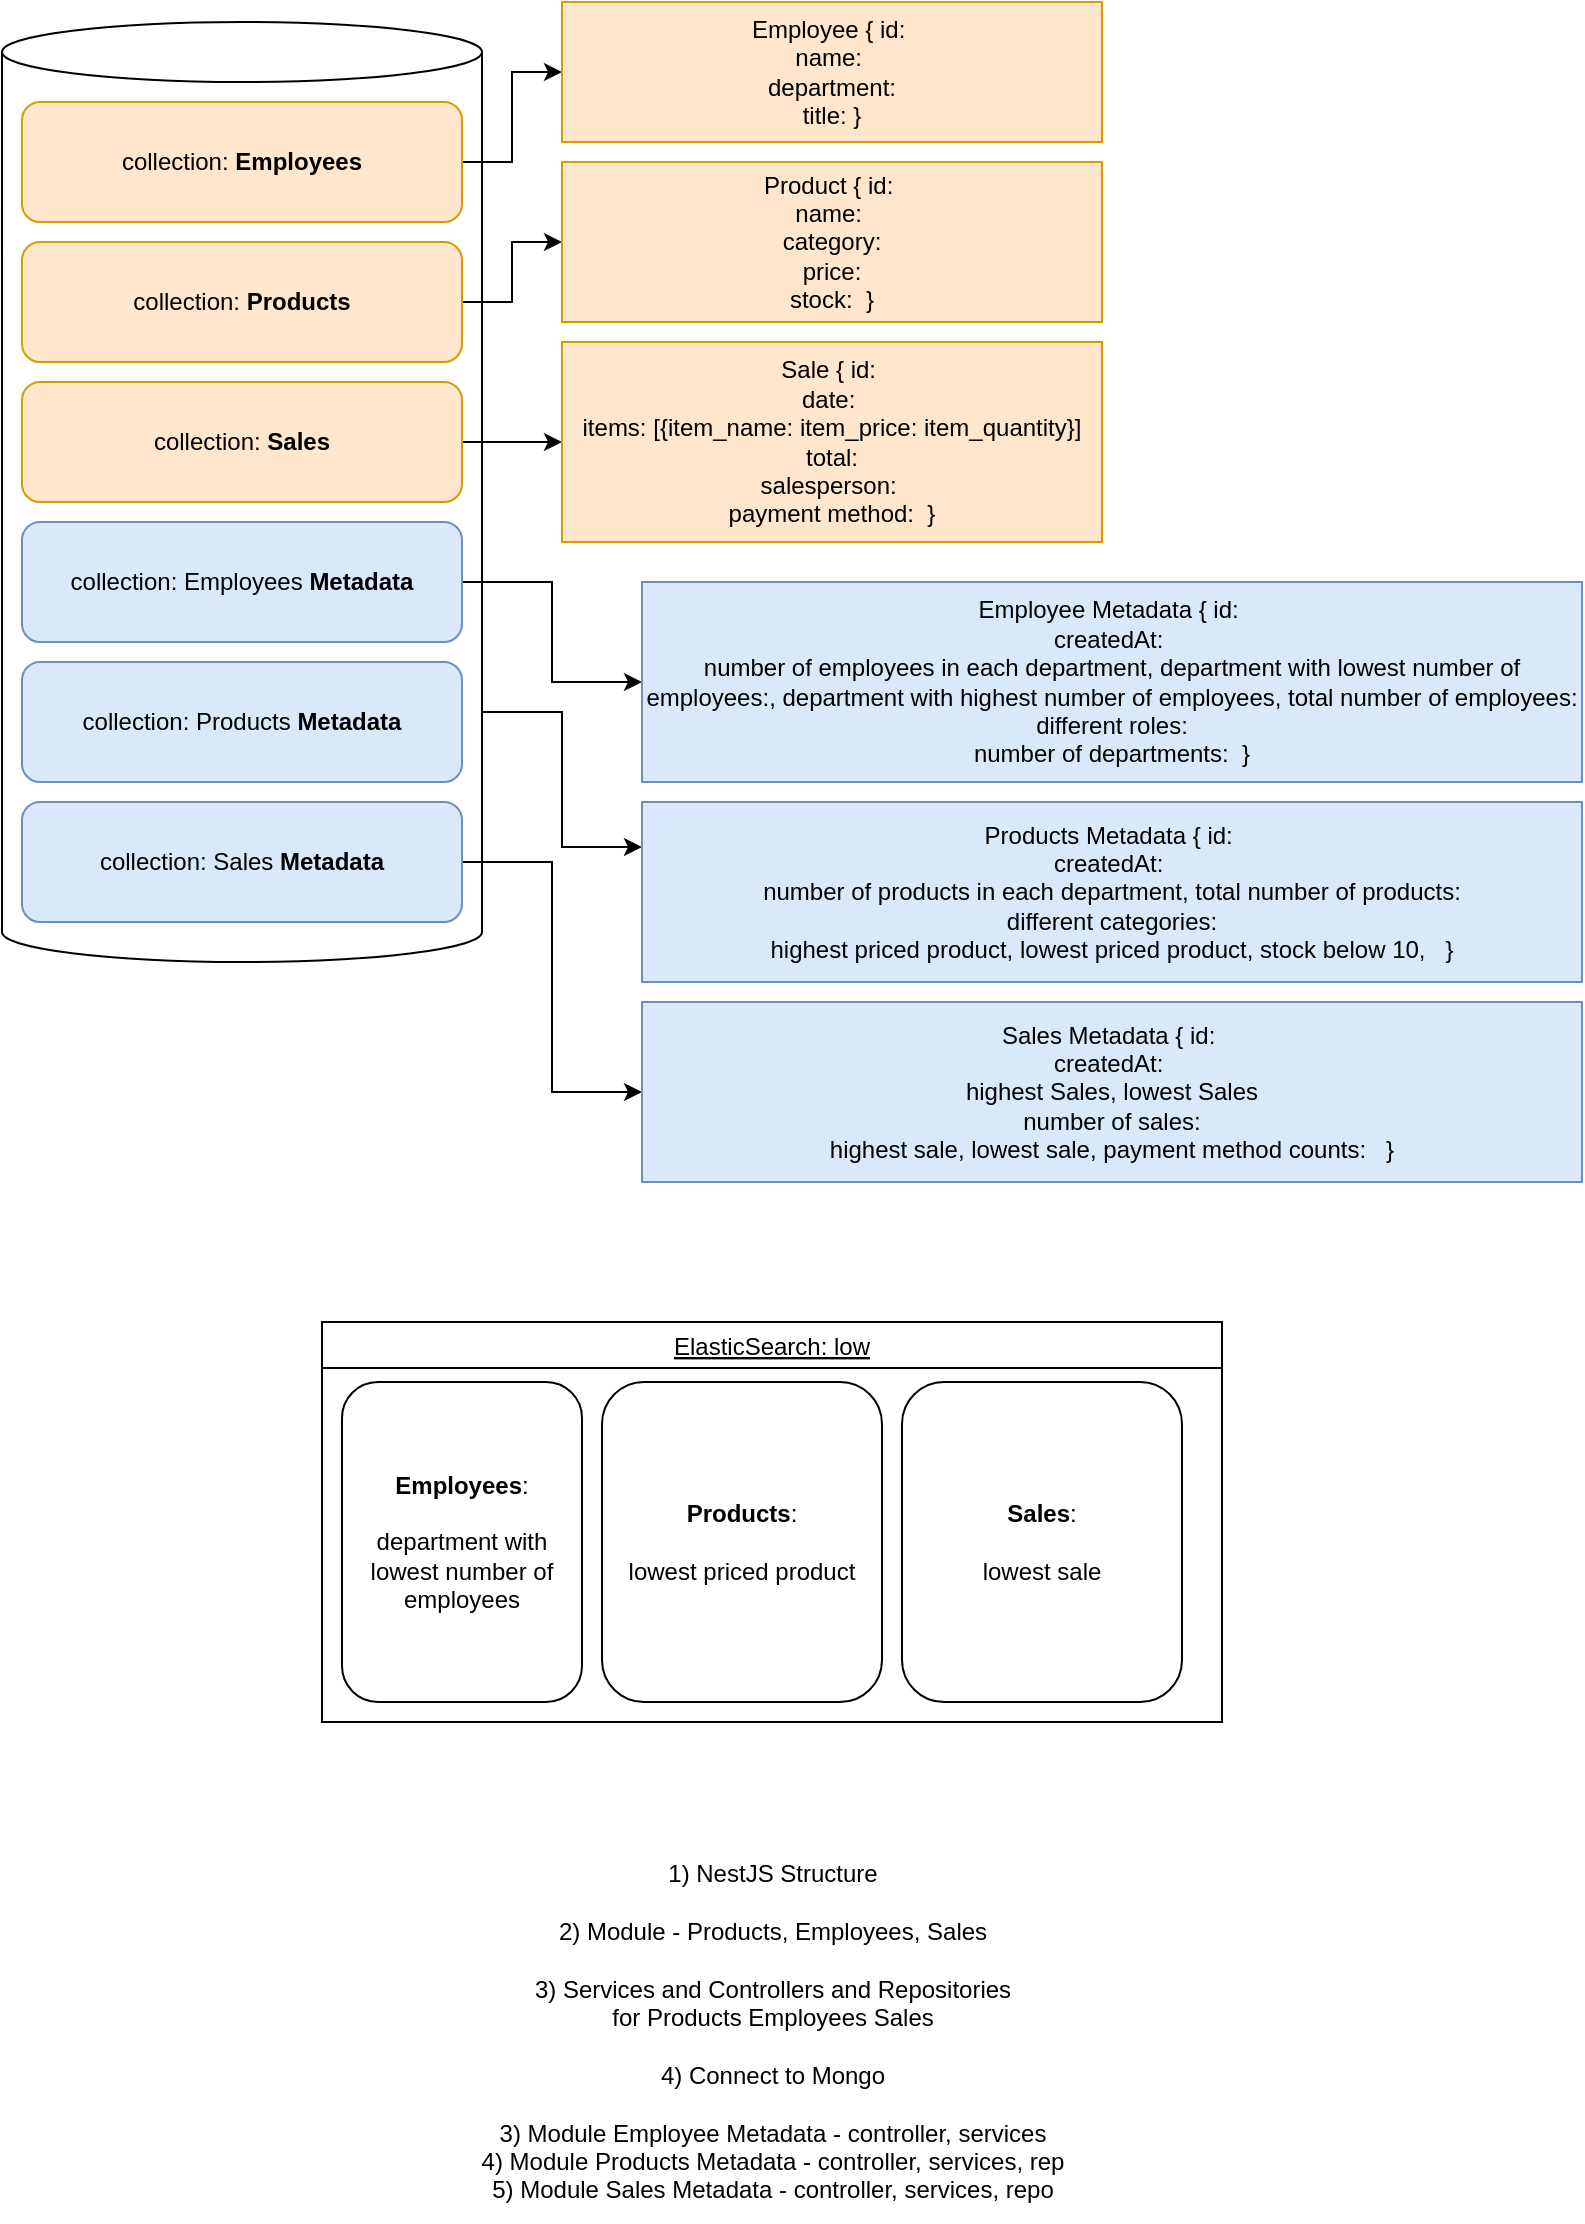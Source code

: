 <mxfile version="20.0.4" type="github">
  <diagram id="ex8GoTdpVqOecJ1n9Sfv" name="Page-1">
    <mxGraphModel dx="1085" dy="563" grid="1" gridSize="10" guides="1" tooltips="1" connect="1" arrows="1" fold="1" page="1" pageScale="1" pageWidth="850" pageHeight="1100" math="0" shadow="0">
      <root>
        <mxCell id="0" />
        <mxCell id="1" parent="0" />
        <mxCell id="1iQS_7LXY5DfjF9ILKeW-23" style="edgeStyle=orthogonalEdgeStyle;rounded=0;orthogonalLoop=1;jettySize=auto;html=1;exitX=1;exitY=0;exitDx=0;exitDy=345.0;exitPerimeter=0;entryX=0;entryY=0.25;entryDx=0;entryDy=0;" edge="1" parent="1" source="1iQS_7LXY5DfjF9ILKeW-1" target="1iQS_7LXY5DfjF9ILKeW-20">
          <mxGeometry relative="1" as="geometry" />
        </mxCell>
        <mxCell id="1iQS_7LXY5DfjF9ILKeW-1" value="" style="shape=cylinder3;whiteSpace=wrap;html=1;boundedLbl=1;backgroundOutline=1;size=15;" vertex="1" parent="1">
          <mxGeometry x="50" y="50" width="240" height="470" as="geometry" />
        </mxCell>
        <mxCell id="1iQS_7LXY5DfjF9ILKeW-8" style="edgeStyle=orthogonalEdgeStyle;rounded=0;orthogonalLoop=1;jettySize=auto;html=1;exitX=1;exitY=0.5;exitDx=0;exitDy=0;entryX=0;entryY=0.5;entryDx=0;entryDy=0;" edge="1" parent="1" source="1iQS_7LXY5DfjF9ILKeW-3" target="1iQS_7LXY5DfjF9ILKeW-7">
          <mxGeometry relative="1" as="geometry" />
        </mxCell>
        <mxCell id="1iQS_7LXY5DfjF9ILKeW-3" value="collection: &lt;b&gt;Employees&lt;/b&gt;" style="rounded=1;whiteSpace=wrap;html=1;fillColor=#ffe6cc;strokeColor=#d79b00;" vertex="1" parent="1">
          <mxGeometry x="60" y="90" width="220" height="60" as="geometry" />
        </mxCell>
        <mxCell id="1iQS_7LXY5DfjF9ILKeW-13" style="edgeStyle=orthogonalEdgeStyle;rounded=0;orthogonalLoop=1;jettySize=auto;html=1;exitX=1;exitY=0.5;exitDx=0;exitDy=0;entryX=0;entryY=0.5;entryDx=0;entryDy=0;" edge="1" parent="1" source="1iQS_7LXY5DfjF9ILKeW-4" target="1iQS_7LXY5DfjF9ILKeW-11">
          <mxGeometry relative="1" as="geometry" />
        </mxCell>
        <mxCell id="1iQS_7LXY5DfjF9ILKeW-4" value="collection: &lt;b&gt;Products&lt;/b&gt;" style="rounded=1;whiteSpace=wrap;html=1;fillColor=#ffe6cc;strokeColor=#d79b00;" vertex="1" parent="1">
          <mxGeometry x="60" y="160" width="220" height="60" as="geometry" />
        </mxCell>
        <mxCell id="1iQS_7LXY5DfjF9ILKeW-14" style="edgeStyle=orthogonalEdgeStyle;rounded=0;orthogonalLoop=1;jettySize=auto;html=1;exitX=1;exitY=0.5;exitDx=0;exitDy=0;entryX=0;entryY=0.5;entryDx=0;entryDy=0;" edge="1" parent="1" source="1iQS_7LXY5DfjF9ILKeW-5" target="1iQS_7LXY5DfjF9ILKeW-12">
          <mxGeometry relative="1" as="geometry" />
        </mxCell>
        <mxCell id="1iQS_7LXY5DfjF9ILKeW-5" value="collection: &lt;b&gt;Sales&lt;/b&gt;" style="rounded=1;whiteSpace=wrap;html=1;fillColor=#ffe6cc;strokeColor=#d79b00;" vertex="1" parent="1">
          <mxGeometry x="60" y="230" width="220" height="60" as="geometry" />
        </mxCell>
        <mxCell id="1iQS_7LXY5DfjF9ILKeW-24" style="edgeStyle=orthogonalEdgeStyle;rounded=0;orthogonalLoop=1;jettySize=auto;html=1;exitX=1;exitY=0.5;exitDx=0;exitDy=0;entryX=0;entryY=0.5;entryDx=0;entryDy=0;" edge="1" parent="1" source="1iQS_7LXY5DfjF9ILKeW-6" target="1iQS_7LXY5DfjF9ILKeW-21">
          <mxGeometry relative="1" as="geometry" />
        </mxCell>
        <mxCell id="1iQS_7LXY5DfjF9ILKeW-6" value="collection: Sales&amp;nbsp;&lt;b&gt;Metadata&lt;/b&gt;" style="rounded=1;whiteSpace=wrap;html=1;fillColor=#dae8fc;strokeColor=#6c8ebf;" vertex="1" parent="1">
          <mxGeometry x="60" y="440" width="220" height="60" as="geometry" />
        </mxCell>
        <mxCell id="1iQS_7LXY5DfjF9ILKeW-7" value="Employee { id:&amp;nbsp;&lt;br&gt;name:&amp;nbsp;&lt;br&gt;department:&lt;br&gt;title: }" style="rounded=0;whiteSpace=wrap;html=1;fillColor=#ffe6cc;strokeColor=#d79b00;" vertex="1" parent="1">
          <mxGeometry x="330" y="40" width="270" height="70" as="geometry" />
        </mxCell>
        <mxCell id="1iQS_7LXY5DfjF9ILKeW-11" value="Product { id:&amp;nbsp;&lt;br&gt;name:&amp;nbsp;&lt;br&gt;category:&lt;br&gt;price:&lt;br&gt;stock:&amp;nbsp; }" style="rounded=0;whiteSpace=wrap;html=1;fillColor=#ffe6cc;strokeColor=#d79b00;" vertex="1" parent="1">
          <mxGeometry x="330" y="120" width="270" height="80" as="geometry" />
        </mxCell>
        <mxCell id="1iQS_7LXY5DfjF9ILKeW-12" value="Sale { id:&amp;nbsp;&lt;br&gt;date:&amp;nbsp;&lt;br&gt;items: [{item_name: item_price: item_quantity}]&lt;br&gt;total:&lt;br&gt;salesperson:&amp;nbsp;&lt;br&gt;payment method:&amp;nbsp; }" style="rounded=0;whiteSpace=wrap;html=1;fillColor=#ffe6cc;strokeColor=#d79b00;" vertex="1" parent="1">
          <mxGeometry x="330" y="210" width="270" height="100" as="geometry" />
        </mxCell>
        <mxCell id="1iQS_7LXY5DfjF9ILKeW-17" value="collection: Products&amp;nbsp;&lt;b&gt;Metadata&lt;/b&gt;" style="rounded=1;whiteSpace=wrap;html=1;fillColor=#dae8fc;strokeColor=#6c8ebf;" vertex="1" parent="1">
          <mxGeometry x="60" y="370" width="220" height="60" as="geometry" />
        </mxCell>
        <mxCell id="1iQS_7LXY5DfjF9ILKeW-22" style="edgeStyle=orthogonalEdgeStyle;rounded=0;orthogonalLoop=1;jettySize=auto;html=1;exitX=1;exitY=0.5;exitDx=0;exitDy=0;entryX=0;entryY=0.5;entryDx=0;entryDy=0;" edge="1" parent="1" source="1iQS_7LXY5DfjF9ILKeW-18" target="1iQS_7LXY5DfjF9ILKeW-19">
          <mxGeometry relative="1" as="geometry" />
        </mxCell>
        <mxCell id="1iQS_7LXY5DfjF9ILKeW-18" value="collection: Employees&amp;nbsp;&lt;b&gt;Metadata&lt;/b&gt;" style="rounded=1;whiteSpace=wrap;html=1;fillColor=#dae8fc;strokeColor=#6c8ebf;" vertex="1" parent="1">
          <mxGeometry x="60" y="300" width="220" height="60" as="geometry" />
        </mxCell>
        <mxCell id="1iQS_7LXY5DfjF9ILKeW-19" value="Employee Metadata { id:&amp;nbsp;&lt;br&gt;createdAt:&amp;nbsp;&lt;br&gt;number of employees in each department, department with lowest number of employees:, department with highest number of employees, total number of employees:&lt;br&gt;different roles: &lt;br&gt;number of departments:&amp;nbsp; }" style="rounded=0;whiteSpace=wrap;html=1;fillColor=#dae8fc;strokeColor=#6c8ebf;" vertex="1" parent="1">
          <mxGeometry x="370" y="330" width="470" height="100" as="geometry" />
        </mxCell>
        <mxCell id="1iQS_7LXY5DfjF9ILKeW-20" value="Products Metadata { id:&amp;nbsp;&lt;br&gt;createdAt:&amp;nbsp;&lt;br&gt;number of products in each department, total number of products:&lt;br&gt;different categories: &lt;br&gt;highest priced product, lowest priced product, stock below 10,&amp;nbsp; &amp;nbsp;}" style="rounded=0;whiteSpace=wrap;html=1;fillColor=#dae8fc;strokeColor=#6c8ebf;" vertex="1" parent="1">
          <mxGeometry x="370" y="440" width="470" height="90" as="geometry" />
        </mxCell>
        <mxCell id="1iQS_7LXY5DfjF9ILKeW-21" value="Sales Metadata { id:&amp;nbsp;&lt;br&gt;createdAt:&amp;nbsp;&lt;br&gt;highest Sales, lowest Sales&lt;br&gt;number of sales:&lt;br&gt;highest sale, lowest sale, payment method counts:&amp;nbsp; &amp;nbsp;}" style="rounded=0;whiteSpace=wrap;html=1;fillColor=#dae8fc;strokeColor=#6c8ebf;" vertex="1" parent="1">
          <mxGeometry x="370" y="540" width="470" height="90" as="geometry" />
        </mxCell>
        <mxCell id="1iQS_7LXY5DfjF9ILKeW-25" value="ElasticSearch: low" style="swimlane;fontStyle=4;startSize=23;" vertex="1" parent="1">
          <mxGeometry x="210" y="700" width="450" height="200" as="geometry" />
        </mxCell>
        <mxCell id="1iQS_7LXY5DfjF9ILKeW-26" value="&lt;b&gt;Employees&lt;/b&gt;:&lt;br&gt;&lt;br&gt;department with lowest number of employees" style="rounded=1;whiteSpace=wrap;html=1;" vertex="1" parent="1iQS_7LXY5DfjF9ILKeW-25">
          <mxGeometry x="10" y="30" width="120" height="160" as="geometry" />
        </mxCell>
        <mxCell id="1iQS_7LXY5DfjF9ILKeW-27" value="&lt;b&gt;Products&lt;/b&gt;:&lt;br&gt;&lt;br&gt;lowest priced product" style="rounded=1;whiteSpace=wrap;html=1;" vertex="1" parent="1iQS_7LXY5DfjF9ILKeW-25">
          <mxGeometry x="140" y="30" width="140" height="160" as="geometry" />
        </mxCell>
        <mxCell id="1iQS_7LXY5DfjF9ILKeW-31" value="&lt;b&gt;Sales&lt;/b&gt;:&lt;br&gt;&lt;br&gt;lowest sale" style="rounded=1;whiteSpace=wrap;html=1;" vertex="1" parent="1iQS_7LXY5DfjF9ILKeW-25">
          <mxGeometry x="290" y="30" width="140" height="160" as="geometry" />
        </mxCell>
        <mxCell id="1iQS_7LXY5DfjF9ILKeW-32" value="1) NestJS Structure&lt;br&gt;&lt;br&gt;2) Module - Products, Employees, Sales&lt;br&gt;&lt;br&gt;3) Services and Controllers and Repositories&lt;br&gt;for Products Employees Sales&lt;br&gt;&lt;br&gt;4) Connect to Mongo&lt;br&gt;&lt;br&gt;3) Module Employee Metadata - controller, services&lt;br&gt;4) Module Products Metadata - controller, services, rep&lt;br&gt;5) Module Sales Metadata - controller, services, repo" style="text;html=1;align=center;verticalAlign=middle;resizable=0;points=[];autosize=1;strokeColor=none;fillColor=none;" vertex="1" parent="1">
          <mxGeometry x="280" y="960" width="310" height="190" as="geometry" />
        </mxCell>
      </root>
    </mxGraphModel>
  </diagram>
</mxfile>
